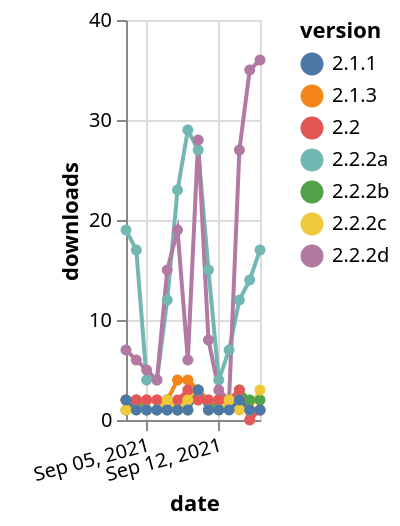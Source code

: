 {"$schema": "https://vega.github.io/schema/vega-lite/v5.json", "description": "A simple bar chart with embedded data.", "data": {"values": [{"date": "2021-09-03", "total": 18233, "delta": 19, "version": "2.2.2a"}, {"date": "2021-09-04", "total": 18250, "delta": 17, "version": "2.2.2a"}, {"date": "2021-09-05", "total": 18254, "delta": 4, "version": "2.2.2a"}, {"date": "2021-09-06", "total": 18258, "delta": 4, "version": "2.2.2a"}, {"date": "2021-09-07", "total": 18270, "delta": 12, "version": "2.2.2a"}, {"date": "2021-09-08", "total": 18293, "delta": 23, "version": "2.2.2a"}, {"date": "2021-09-09", "total": 18322, "delta": 29, "version": "2.2.2a"}, {"date": "2021-09-10", "total": 18349, "delta": 27, "version": "2.2.2a"}, {"date": "2021-09-11", "total": 18364, "delta": 15, "version": "2.2.2a"}, {"date": "2021-09-12", "total": 18368, "delta": 4, "version": "2.2.2a"}, {"date": "2021-09-13", "total": 18375, "delta": 7, "version": "2.2.2a"}, {"date": "2021-09-14", "total": 18387, "delta": 12, "version": "2.2.2a"}, {"date": "2021-09-15", "total": 18401, "delta": 14, "version": "2.2.2a"}, {"date": "2021-09-16", "total": 18418, "delta": 17, "version": "2.2.2a"}, {"date": "2021-09-03", "total": 4347, "delta": 2, "version": "2.1.3"}, {"date": "2021-09-04", "total": 4349, "delta": 2, "version": "2.1.3"}, {"date": "2021-09-05", "total": 4351, "delta": 2, "version": "2.1.3"}, {"date": "2021-09-06", "total": 4353, "delta": 2, "version": "2.1.3"}, {"date": "2021-09-07", "total": 4355, "delta": 2, "version": "2.1.3"}, {"date": "2021-09-08", "total": 4359, "delta": 4, "version": "2.1.3"}, {"date": "2021-09-09", "total": 4363, "delta": 4, "version": "2.1.3"}, {"date": "2021-09-10", "total": 4366, "delta": 3, "version": "2.1.3"}, {"date": "2021-09-11", "total": 4368, "delta": 2, "version": "2.1.3"}, {"date": "2021-09-12", "total": 4370, "delta": 2, "version": "2.1.3"}, {"date": "2021-09-13", "total": 4372, "delta": 2, "version": "2.1.3"}, {"date": "2021-09-14", "total": 4374, "delta": 2, "version": "2.1.3"}, {"date": "2021-09-15", "total": 4375, "delta": 1, "version": "2.1.3"}, {"date": "2021-09-16", "total": 4376, "delta": 1, "version": "2.1.3"}, {"date": "2021-09-03", "total": 61416, "delta": 7, "version": "2.2.2d"}, {"date": "2021-09-04", "total": 61422, "delta": 6, "version": "2.2.2d"}, {"date": "2021-09-05", "total": 61427, "delta": 5, "version": "2.2.2d"}, {"date": "2021-09-06", "total": 61431, "delta": 4, "version": "2.2.2d"}, {"date": "2021-09-07", "total": 61446, "delta": 15, "version": "2.2.2d"}, {"date": "2021-09-08", "total": 61465, "delta": 19, "version": "2.2.2d"}, {"date": "2021-09-09", "total": 61471, "delta": 6, "version": "2.2.2d"}, {"date": "2021-09-10", "total": 61499, "delta": 28, "version": "2.2.2d"}, {"date": "2021-09-11", "total": 61507, "delta": 8, "version": "2.2.2d"}, {"date": "2021-09-12", "total": 61510, "delta": 3, "version": "2.2.2d"}, {"date": "2021-09-13", "total": 61512, "delta": 2, "version": "2.2.2d"}, {"date": "2021-09-14", "total": 61539, "delta": 27, "version": "2.2.2d"}, {"date": "2021-09-15", "total": 61574, "delta": 35, "version": "2.2.2d"}, {"date": "2021-09-16", "total": 61610, "delta": 36, "version": "2.2.2d"}, {"date": "2021-09-03", "total": 5139, "delta": 1, "version": "2.2.2b"}, {"date": "2021-09-04", "total": 5141, "delta": 2, "version": "2.2.2b"}, {"date": "2021-09-05", "total": 5142, "delta": 1, "version": "2.2.2b"}, {"date": "2021-09-06", "total": 5143, "delta": 1, "version": "2.2.2b"}, {"date": "2021-09-07", "total": 5144, "delta": 1, "version": "2.2.2b"}, {"date": "2021-09-08", "total": 5145, "delta": 1, "version": "2.2.2b"}, {"date": "2021-09-09", "total": 5146, "delta": 1, "version": "2.2.2b"}, {"date": "2021-09-10", "total": 5149, "delta": 3, "version": "2.2.2b"}, {"date": "2021-09-11", "total": 5150, "delta": 1, "version": "2.2.2b"}, {"date": "2021-09-12", "total": 5152, "delta": 2, "version": "2.2.2b"}, {"date": "2021-09-13", "total": 5154, "delta": 2, "version": "2.2.2b"}, {"date": "2021-09-14", "total": 5157, "delta": 3, "version": "2.2.2b"}, {"date": "2021-09-15", "total": 5159, "delta": 2, "version": "2.2.2b"}, {"date": "2021-09-16", "total": 5161, "delta": 2, "version": "2.2.2b"}, {"date": "2021-09-03", "total": 4276, "delta": 2, "version": "2.2"}, {"date": "2021-09-04", "total": 4278, "delta": 2, "version": "2.2"}, {"date": "2021-09-05", "total": 4280, "delta": 2, "version": "2.2"}, {"date": "2021-09-06", "total": 4282, "delta": 2, "version": "2.2"}, {"date": "2021-09-07", "total": 4284, "delta": 2, "version": "2.2"}, {"date": "2021-09-08", "total": 4286, "delta": 2, "version": "2.2"}, {"date": "2021-09-09", "total": 4289, "delta": 3, "version": "2.2"}, {"date": "2021-09-10", "total": 4291, "delta": 2, "version": "2.2"}, {"date": "2021-09-11", "total": 4293, "delta": 2, "version": "2.2"}, {"date": "2021-09-12", "total": 4295, "delta": 2, "version": "2.2"}, {"date": "2021-09-13", "total": 4297, "delta": 2, "version": "2.2"}, {"date": "2021-09-14", "total": 4300, "delta": 3, "version": "2.2"}, {"date": "2021-09-15", "total": 4300, "delta": 0, "version": "2.2"}, {"date": "2021-09-16", "total": 4301, "delta": 1, "version": "2.2"}, {"date": "2021-09-03", "total": 6054, "delta": 1, "version": "2.2.2c"}, {"date": "2021-09-04", "total": 6055, "delta": 1, "version": "2.2.2c"}, {"date": "2021-09-05", "total": 6056, "delta": 1, "version": "2.2.2c"}, {"date": "2021-09-06", "total": 6057, "delta": 1, "version": "2.2.2c"}, {"date": "2021-09-07", "total": 6059, "delta": 2, "version": "2.2.2c"}, {"date": "2021-09-08", "total": 6060, "delta": 1, "version": "2.2.2c"}, {"date": "2021-09-09", "total": 6062, "delta": 2, "version": "2.2.2c"}, {"date": "2021-09-10", "total": 6065, "delta": 3, "version": "2.2.2c"}, {"date": "2021-09-11", "total": 6066, "delta": 1, "version": "2.2.2c"}, {"date": "2021-09-12", "total": 6067, "delta": 1, "version": "2.2.2c"}, {"date": "2021-09-13", "total": 6069, "delta": 2, "version": "2.2.2c"}, {"date": "2021-09-14", "total": 6070, "delta": 1, "version": "2.2.2c"}, {"date": "2021-09-15", "total": 6071, "delta": 1, "version": "2.2.2c"}, {"date": "2021-09-16", "total": 6074, "delta": 3, "version": "2.2.2c"}, {"date": "2021-09-03", "total": 259, "delta": 2, "version": "2.1.1"}, {"date": "2021-09-04", "total": 260, "delta": 1, "version": "2.1.1"}, {"date": "2021-09-05", "total": 261, "delta": 1, "version": "2.1.1"}, {"date": "2021-09-06", "total": 262, "delta": 1, "version": "2.1.1"}, {"date": "2021-09-07", "total": 263, "delta": 1, "version": "2.1.1"}, {"date": "2021-09-08", "total": 264, "delta": 1, "version": "2.1.1"}, {"date": "2021-09-09", "total": 265, "delta": 1, "version": "2.1.1"}, {"date": "2021-09-10", "total": 268, "delta": 3, "version": "2.1.1"}, {"date": "2021-09-11", "total": 269, "delta": 1, "version": "2.1.1"}, {"date": "2021-09-12", "total": 270, "delta": 1, "version": "2.1.1"}, {"date": "2021-09-13", "total": 271, "delta": 1, "version": "2.1.1"}, {"date": "2021-09-14", "total": 273, "delta": 2, "version": "2.1.1"}, {"date": "2021-09-15", "total": 274, "delta": 1, "version": "2.1.1"}, {"date": "2021-09-16", "total": 275, "delta": 1, "version": "2.1.1"}]}, "width": "container", "mark": {"type": "line", "point": {"filled": true}}, "encoding": {"x": {"field": "date", "type": "temporal", "timeUnit": "yearmonthdate", "title": "date", "axis": {"labelAngle": -15}}, "y": {"field": "delta", "type": "quantitative", "title": "downloads"}, "color": {"field": "version", "type": "nominal"}, "tooltip": {"field": "delta"}}}